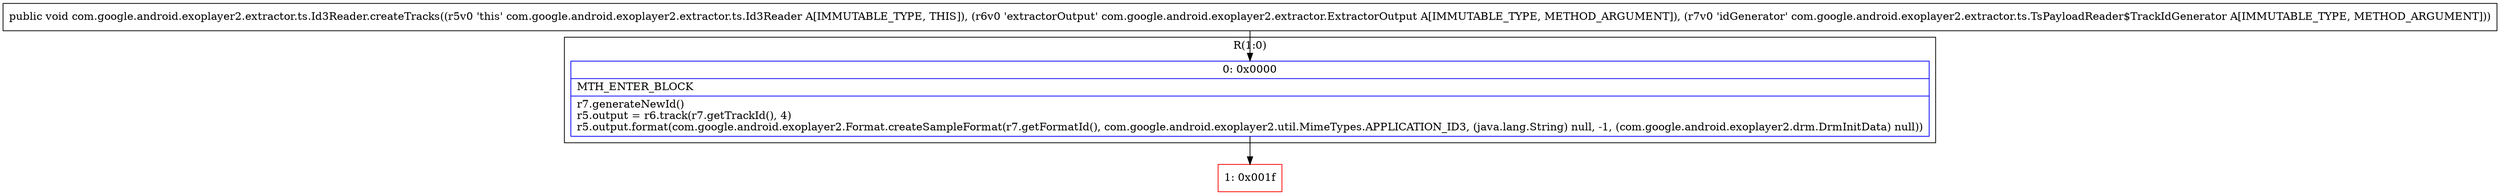 digraph "CFG forcom.google.android.exoplayer2.extractor.ts.Id3Reader.createTracks(Lcom\/google\/android\/exoplayer2\/extractor\/ExtractorOutput;Lcom\/google\/android\/exoplayer2\/extractor\/ts\/TsPayloadReader$TrackIdGenerator;)V" {
subgraph cluster_Region_631118091 {
label = "R(1:0)";
node [shape=record,color=blue];
Node_0 [shape=record,label="{0\:\ 0x0000|MTH_ENTER_BLOCK\l|r7.generateNewId()\lr5.output = r6.track(r7.getTrackId(), 4)\lr5.output.format(com.google.android.exoplayer2.Format.createSampleFormat(r7.getFormatId(), com.google.android.exoplayer2.util.MimeTypes.APPLICATION_ID3, (java.lang.String) null, \-1, (com.google.android.exoplayer2.drm.DrmInitData) null))\l}"];
}
Node_1 [shape=record,color=red,label="{1\:\ 0x001f}"];
MethodNode[shape=record,label="{public void com.google.android.exoplayer2.extractor.ts.Id3Reader.createTracks((r5v0 'this' com.google.android.exoplayer2.extractor.ts.Id3Reader A[IMMUTABLE_TYPE, THIS]), (r6v0 'extractorOutput' com.google.android.exoplayer2.extractor.ExtractorOutput A[IMMUTABLE_TYPE, METHOD_ARGUMENT]), (r7v0 'idGenerator' com.google.android.exoplayer2.extractor.ts.TsPayloadReader$TrackIdGenerator A[IMMUTABLE_TYPE, METHOD_ARGUMENT])) }"];
MethodNode -> Node_0;
Node_0 -> Node_1;
}

